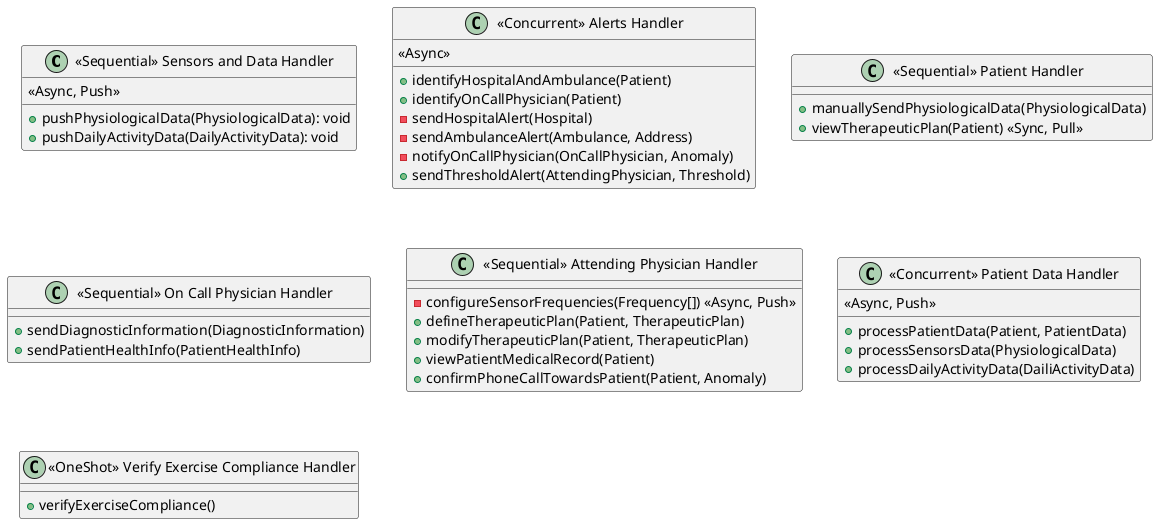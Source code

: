 @startuml concrete_diagram

class "<<Sequential>> Sensors and Data Handler" as C1 {
  <<Async, Push>>
  + pushPhysiologicalData(PhysiologicalData): void
  + pushDailyActivityData(DailyActivityData): void
}

class "<<Concurrent>> Alerts Handler" as C2 {
  +identifyHospitalAndAmbulance(Patient)
  +identifyOnCallPhysician(Patient)
  <<Async>>
  -sendHospitalAlert(Hospital)
  -sendAmbulanceAlert(Ambulance, Address)
  -notifyOnCallPhysician(OnCallPhysician, Anomaly)
  +sendThresholdAlert(AttendingPhysician, Threshold)
}

class "<<Sequential>> Patient Handler" as C3 {
  +manuallySendPhysiologicalData(PhysiologicalData)
  +viewTherapeuticPlan(Patient) <<Sync, Pull>>
}

class "<<Sequential>> On Call Physician Handler" as C4 {
  +sendDiagnosticInformation(DiagnosticInformation)
  +sendPatientHealthInfo(PatientHealthInfo)
}

class "<<Sequential>> Attending Physician Handler" as C5 {
  -configureSensorFrequencies(Frequency[]) <<Async, Push>>
  +defineTherapeuticPlan(Patient, TherapeuticPlan)
  +modifyTherapeuticPlan(Patient, TherapeuticPlan)
  +viewPatientMedicalRecord(Patient)
  +confirmPhoneCallTowardsPatient(Patient, Anomaly)
}

class "<<Concurrent>> Patient Data Handler" as C6 {
  <<Async, Push>>
  +processPatientData(Patient, PatientData)
  +processSensorsData(PhysiologicalData)
  +processDailyActivityData(DailiActivityData)
}

class "<<OneShot>> Verify Exercise Compliance Handler" as C7 {
  +verifyExerciseCompliance()
}

@enduml
